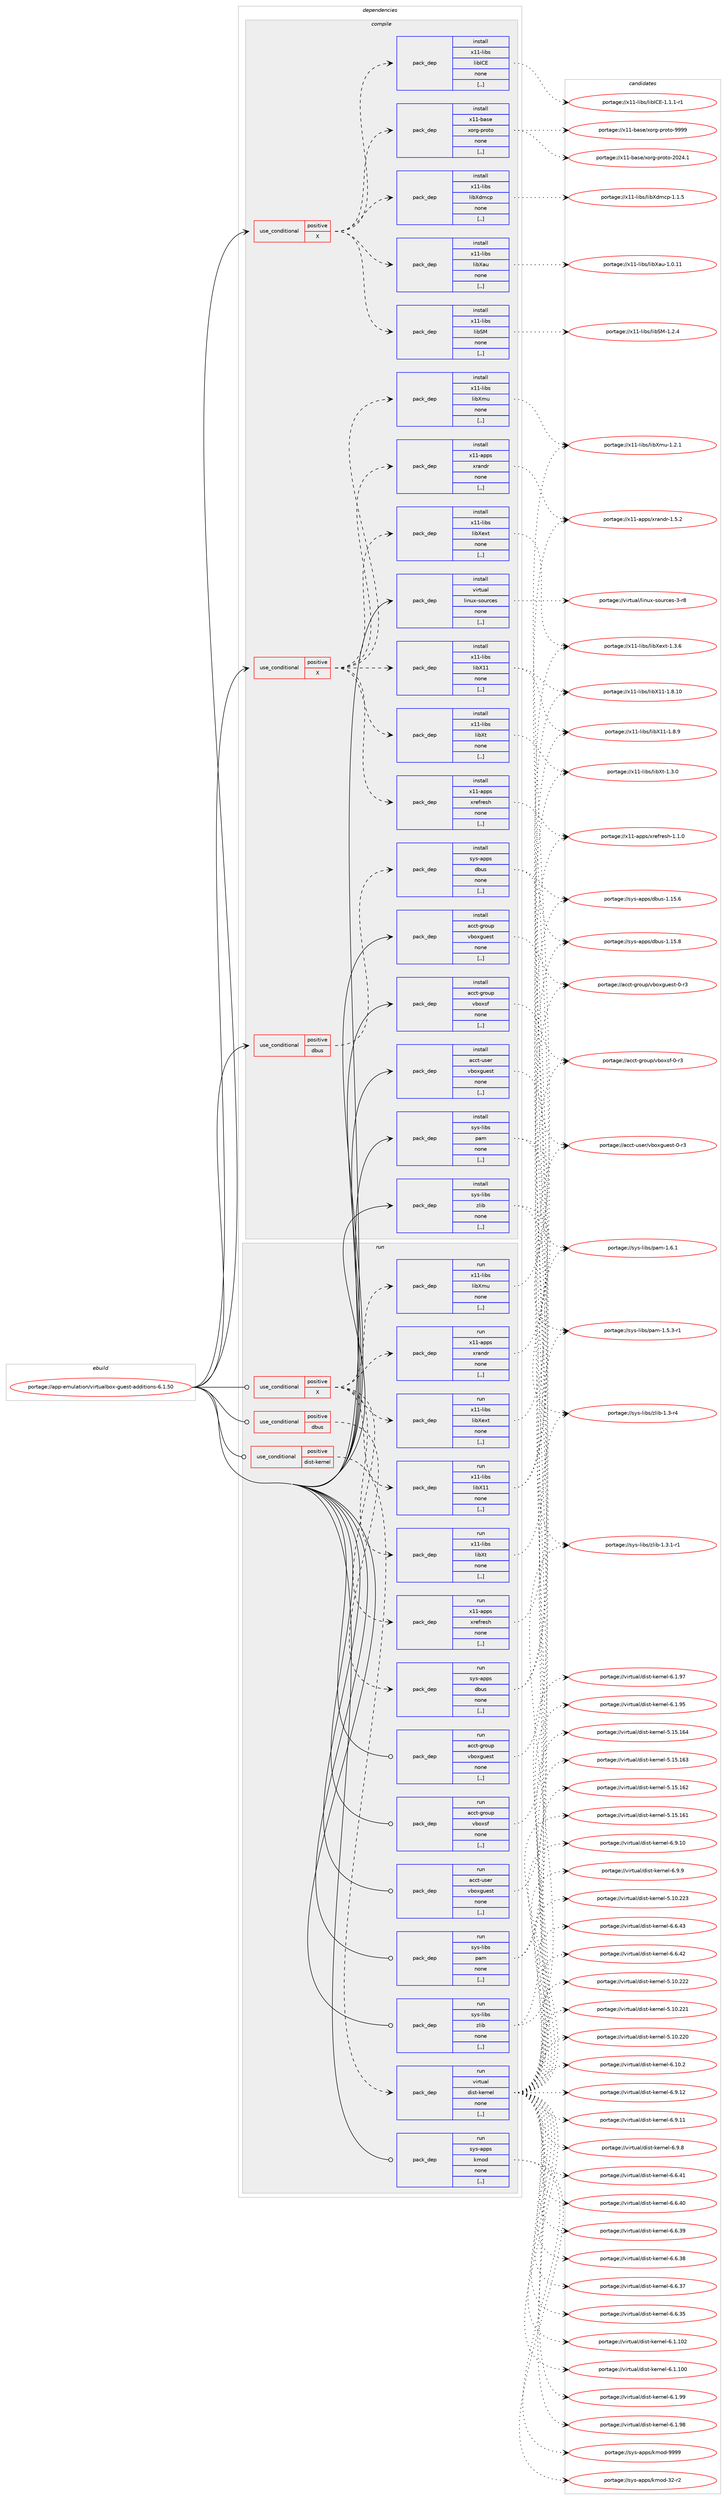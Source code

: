 digraph prolog {

# *************
# Graph options
# *************

newrank=true;
concentrate=true;
compound=true;
graph [rankdir=LR,fontname=Helvetica,fontsize=10,ranksep=1.5];#, ranksep=2.5, nodesep=0.2];
edge  [arrowhead=vee];
node  [fontname=Helvetica,fontsize=10];

# **********
# The ebuild
# **********

subgraph cluster_leftcol {
color=gray;
label=<<i>ebuild</i>>;
id [label="portage://app-emulation/virtualbox-guest-additions-6.1.50", color=red, width=4, href="../app-emulation/virtualbox-guest-additions-6.1.50.svg"];
}

# ****************
# The dependencies
# ****************

subgraph cluster_midcol {
color=gray;
label=<<i>dependencies</i>>;
subgraph cluster_compile {
fillcolor="#eeeeee";
style=filled;
label=<<i>compile</i>>;
subgraph cond9255 {
dependency32594 [label=<<TABLE BORDER="0" CELLBORDER="1" CELLSPACING="0" CELLPADDING="4"><TR><TD ROWSPAN="3" CELLPADDING="10">use_conditional</TD></TR><TR><TD>positive</TD></TR><TR><TD>X</TD></TR></TABLE>>, shape=none, color=red];
subgraph pack22994 {
dependency32595 [label=<<TABLE BORDER="0" CELLBORDER="1" CELLSPACING="0" CELLPADDING="4" WIDTH="220"><TR><TD ROWSPAN="6" CELLPADDING="30">pack_dep</TD></TR><TR><TD WIDTH="110">install</TD></TR><TR><TD>x11-apps</TD></TR><TR><TD>xrandr</TD></TR><TR><TD>none</TD></TR><TR><TD>[,,]</TD></TR></TABLE>>, shape=none, color=blue];
}
dependency32594:e -> dependency32595:w [weight=20,style="dashed",arrowhead="vee"];
subgraph pack22995 {
dependency32596 [label=<<TABLE BORDER="0" CELLBORDER="1" CELLSPACING="0" CELLPADDING="4" WIDTH="220"><TR><TD ROWSPAN="6" CELLPADDING="30">pack_dep</TD></TR><TR><TD WIDTH="110">install</TD></TR><TR><TD>x11-apps</TD></TR><TR><TD>xrefresh</TD></TR><TR><TD>none</TD></TR><TR><TD>[,,]</TD></TR></TABLE>>, shape=none, color=blue];
}
dependency32594:e -> dependency32596:w [weight=20,style="dashed",arrowhead="vee"];
subgraph pack22996 {
dependency32597 [label=<<TABLE BORDER="0" CELLBORDER="1" CELLSPACING="0" CELLPADDING="4" WIDTH="220"><TR><TD ROWSPAN="6" CELLPADDING="30">pack_dep</TD></TR><TR><TD WIDTH="110">install</TD></TR><TR><TD>x11-libs</TD></TR><TR><TD>libX11</TD></TR><TR><TD>none</TD></TR><TR><TD>[,,]</TD></TR></TABLE>>, shape=none, color=blue];
}
dependency32594:e -> dependency32597:w [weight=20,style="dashed",arrowhead="vee"];
subgraph pack22997 {
dependency32598 [label=<<TABLE BORDER="0" CELLBORDER="1" CELLSPACING="0" CELLPADDING="4" WIDTH="220"><TR><TD ROWSPAN="6" CELLPADDING="30">pack_dep</TD></TR><TR><TD WIDTH="110">install</TD></TR><TR><TD>x11-libs</TD></TR><TR><TD>libXext</TD></TR><TR><TD>none</TD></TR><TR><TD>[,,]</TD></TR></TABLE>>, shape=none, color=blue];
}
dependency32594:e -> dependency32598:w [weight=20,style="dashed",arrowhead="vee"];
subgraph pack22998 {
dependency32599 [label=<<TABLE BORDER="0" CELLBORDER="1" CELLSPACING="0" CELLPADDING="4" WIDTH="220"><TR><TD ROWSPAN="6" CELLPADDING="30">pack_dep</TD></TR><TR><TD WIDTH="110">install</TD></TR><TR><TD>x11-libs</TD></TR><TR><TD>libXmu</TD></TR><TR><TD>none</TD></TR><TR><TD>[,,]</TD></TR></TABLE>>, shape=none, color=blue];
}
dependency32594:e -> dependency32599:w [weight=20,style="dashed",arrowhead="vee"];
subgraph pack22999 {
dependency32600 [label=<<TABLE BORDER="0" CELLBORDER="1" CELLSPACING="0" CELLPADDING="4" WIDTH="220"><TR><TD ROWSPAN="6" CELLPADDING="30">pack_dep</TD></TR><TR><TD WIDTH="110">install</TD></TR><TR><TD>x11-libs</TD></TR><TR><TD>libXt</TD></TR><TR><TD>none</TD></TR><TR><TD>[,,]</TD></TR></TABLE>>, shape=none, color=blue];
}
dependency32594:e -> dependency32600:w [weight=20,style="dashed",arrowhead="vee"];
}
id:e -> dependency32594:w [weight=20,style="solid",arrowhead="vee"];
subgraph cond9256 {
dependency32601 [label=<<TABLE BORDER="0" CELLBORDER="1" CELLSPACING="0" CELLPADDING="4"><TR><TD ROWSPAN="3" CELLPADDING="10">use_conditional</TD></TR><TR><TD>positive</TD></TR><TR><TD>X</TD></TR></TABLE>>, shape=none, color=red];
subgraph pack23000 {
dependency32602 [label=<<TABLE BORDER="0" CELLBORDER="1" CELLSPACING="0" CELLPADDING="4" WIDTH="220"><TR><TD ROWSPAN="6" CELLPADDING="30">pack_dep</TD></TR><TR><TD WIDTH="110">install</TD></TR><TR><TD>x11-base</TD></TR><TR><TD>xorg-proto</TD></TR><TR><TD>none</TD></TR><TR><TD>[,,]</TD></TR></TABLE>>, shape=none, color=blue];
}
dependency32601:e -> dependency32602:w [weight=20,style="dashed",arrowhead="vee"];
subgraph pack23001 {
dependency32603 [label=<<TABLE BORDER="0" CELLBORDER="1" CELLSPACING="0" CELLPADDING="4" WIDTH="220"><TR><TD ROWSPAN="6" CELLPADDING="30">pack_dep</TD></TR><TR><TD WIDTH="110">install</TD></TR><TR><TD>x11-libs</TD></TR><TR><TD>libICE</TD></TR><TR><TD>none</TD></TR><TR><TD>[,,]</TD></TR></TABLE>>, shape=none, color=blue];
}
dependency32601:e -> dependency32603:w [weight=20,style="dashed",arrowhead="vee"];
subgraph pack23002 {
dependency32604 [label=<<TABLE BORDER="0" CELLBORDER="1" CELLSPACING="0" CELLPADDING="4" WIDTH="220"><TR><TD ROWSPAN="6" CELLPADDING="30">pack_dep</TD></TR><TR><TD WIDTH="110">install</TD></TR><TR><TD>x11-libs</TD></TR><TR><TD>libSM</TD></TR><TR><TD>none</TD></TR><TR><TD>[,,]</TD></TR></TABLE>>, shape=none, color=blue];
}
dependency32601:e -> dependency32604:w [weight=20,style="dashed",arrowhead="vee"];
subgraph pack23003 {
dependency32605 [label=<<TABLE BORDER="0" CELLBORDER="1" CELLSPACING="0" CELLPADDING="4" WIDTH="220"><TR><TD ROWSPAN="6" CELLPADDING="30">pack_dep</TD></TR><TR><TD WIDTH="110">install</TD></TR><TR><TD>x11-libs</TD></TR><TR><TD>libXau</TD></TR><TR><TD>none</TD></TR><TR><TD>[,,]</TD></TR></TABLE>>, shape=none, color=blue];
}
dependency32601:e -> dependency32605:w [weight=20,style="dashed",arrowhead="vee"];
subgraph pack23004 {
dependency32606 [label=<<TABLE BORDER="0" CELLBORDER="1" CELLSPACING="0" CELLPADDING="4" WIDTH="220"><TR><TD ROWSPAN="6" CELLPADDING="30">pack_dep</TD></TR><TR><TD WIDTH="110">install</TD></TR><TR><TD>x11-libs</TD></TR><TR><TD>libXdmcp</TD></TR><TR><TD>none</TD></TR><TR><TD>[,,]</TD></TR></TABLE>>, shape=none, color=blue];
}
dependency32601:e -> dependency32606:w [weight=20,style="dashed",arrowhead="vee"];
}
id:e -> dependency32601:w [weight=20,style="solid",arrowhead="vee"];
subgraph cond9257 {
dependency32607 [label=<<TABLE BORDER="0" CELLBORDER="1" CELLSPACING="0" CELLPADDING="4"><TR><TD ROWSPAN="3" CELLPADDING="10">use_conditional</TD></TR><TR><TD>positive</TD></TR><TR><TD>dbus</TD></TR></TABLE>>, shape=none, color=red];
subgraph pack23005 {
dependency32608 [label=<<TABLE BORDER="0" CELLBORDER="1" CELLSPACING="0" CELLPADDING="4" WIDTH="220"><TR><TD ROWSPAN="6" CELLPADDING="30">pack_dep</TD></TR><TR><TD WIDTH="110">install</TD></TR><TR><TD>sys-apps</TD></TR><TR><TD>dbus</TD></TR><TR><TD>none</TD></TR><TR><TD>[,,]</TD></TR></TABLE>>, shape=none, color=blue];
}
dependency32607:e -> dependency32608:w [weight=20,style="dashed",arrowhead="vee"];
}
id:e -> dependency32607:w [weight=20,style="solid",arrowhead="vee"];
subgraph pack23006 {
dependency32609 [label=<<TABLE BORDER="0" CELLBORDER="1" CELLSPACING="0" CELLPADDING="4" WIDTH="220"><TR><TD ROWSPAN="6" CELLPADDING="30">pack_dep</TD></TR><TR><TD WIDTH="110">install</TD></TR><TR><TD>acct-group</TD></TR><TR><TD>vboxguest</TD></TR><TR><TD>none</TD></TR><TR><TD>[,,]</TD></TR></TABLE>>, shape=none, color=blue];
}
id:e -> dependency32609:w [weight=20,style="solid",arrowhead="vee"];
subgraph pack23007 {
dependency32610 [label=<<TABLE BORDER="0" CELLBORDER="1" CELLSPACING="0" CELLPADDING="4" WIDTH="220"><TR><TD ROWSPAN="6" CELLPADDING="30">pack_dep</TD></TR><TR><TD WIDTH="110">install</TD></TR><TR><TD>acct-group</TD></TR><TR><TD>vboxsf</TD></TR><TR><TD>none</TD></TR><TR><TD>[,,]</TD></TR></TABLE>>, shape=none, color=blue];
}
id:e -> dependency32610:w [weight=20,style="solid",arrowhead="vee"];
subgraph pack23008 {
dependency32611 [label=<<TABLE BORDER="0" CELLBORDER="1" CELLSPACING="0" CELLPADDING="4" WIDTH="220"><TR><TD ROWSPAN="6" CELLPADDING="30">pack_dep</TD></TR><TR><TD WIDTH="110">install</TD></TR><TR><TD>acct-user</TD></TR><TR><TD>vboxguest</TD></TR><TR><TD>none</TD></TR><TR><TD>[,,]</TD></TR></TABLE>>, shape=none, color=blue];
}
id:e -> dependency32611:w [weight=20,style="solid",arrowhead="vee"];
subgraph pack23009 {
dependency32612 [label=<<TABLE BORDER="0" CELLBORDER="1" CELLSPACING="0" CELLPADDING="4" WIDTH="220"><TR><TD ROWSPAN="6" CELLPADDING="30">pack_dep</TD></TR><TR><TD WIDTH="110">install</TD></TR><TR><TD>sys-libs</TD></TR><TR><TD>pam</TD></TR><TR><TD>none</TD></TR><TR><TD>[,,]</TD></TR></TABLE>>, shape=none, color=blue];
}
id:e -> dependency32612:w [weight=20,style="solid",arrowhead="vee"];
subgraph pack23010 {
dependency32613 [label=<<TABLE BORDER="0" CELLBORDER="1" CELLSPACING="0" CELLPADDING="4" WIDTH="220"><TR><TD ROWSPAN="6" CELLPADDING="30">pack_dep</TD></TR><TR><TD WIDTH="110">install</TD></TR><TR><TD>sys-libs</TD></TR><TR><TD>zlib</TD></TR><TR><TD>none</TD></TR><TR><TD>[,,]</TD></TR></TABLE>>, shape=none, color=blue];
}
id:e -> dependency32613:w [weight=20,style="solid",arrowhead="vee"];
subgraph pack23011 {
dependency32614 [label=<<TABLE BORDER="0" CELLBORDER="1" CELLSPACING="0" CELLPADDING="4" WIDTH="220"><TR><TD ROWSPAN="6" CELLPADDING="30">pack_dep</TD></TR><TR><TD WIDTH="110">install</TD></TR><TR><TD>virtual</TD></TR><TR><TD>linux-sources</TD></TR><TR><TD>none</TD></TR><TR><TD>[,,]</TD></TR></TABLE>>, shape=none, color=blue];
}
id:e -> dependency32614:w [weight=20,style="solid",arrowhead="vee"];
}
subgraph cluster_compileandrun {
fillcolor="#eeeeee";
style=filled;
label=<<i>compile and run</i>>;
}
subgraph cluster_run {
fillcolor="#eeeeee";
style=filled;
label=<<i>run</i>>;
subgraph cond9258 {
dependency32615 [label=<<TABLE BORDER="0" CELLBORDER="1" CELLSPACING="0" CELLPADDING="4"><TR><TD ROWSPAN="3" CELLPADDING="10">use_conditional</TD></TR><TR><TD>positive</TD></TR><TR><TD>X</TD></TR></TABLE>>, shape=none, color=red];
subgraph pack23012 {
dependency32616 [label=<<TABLE BORDER="0" CELLBORDER="1" CELLSPACING="0" CELLPADDING="4" WIDTH="220"><TR><TD ROWSPAN="6" CELLPADDING="30">pack_dep</TD></TR><TR><TD WIDTH="110">run</TD></TR><TR><TD>x11-apps</TD></TR><TR><TD>xrandr</TD></TR><TR><TD>none</TD></TR><TR><TD>[,,]</TD></TR></TABLE>>, shape=none, color=blue];
}
dependency32615:e -> dependency32616:w [weight=20,style="dashed",arrowhead="vee"];
subgraph pack23013 {
dependency32617 [label=<<TABLE BORDER="0" CELLBORDER="1" CELLSPACING="0" CELLPADDING="4" WIDTH="220"><TR><TD ROWSPAN="6" CELLPADDING="30">pack_dep</TD></TR><TR><TD WIDTH="110">run</TD></TR><TR><TD>x11-apps</TD></TR><TR><TD>xrefresh</TD></TR><TR><TD>none</TD></TR><TR><TD>[,,]</TD></TR></TABLE>>, shape=none, color=blue];
}
dependency32615:e -> dependency32617:w [weight=20,style="dashed",arrowhead="vee"];
subgraph pack23014 {
dependency32618 [label=<<TABLE BORDER="0" CELLBORDER="1" CELLSPACING="0" CELLPADDING="4" WIDTH="220"><TR><TD ROWSPAN="6" CELLPADDING="30">pack_dep</TD></TR><TR><TD WIDTH="110">run</TD></TR><TR><TD>x11-libs</TD></TR><TR><TD>libX11</TD></TR><TR><TD>none</TD></TR><TR><TD>[,,]</TD></TR></TABLE>>, shape=none, color=blue];
}
dependency32615:e -> dependency32618:w [weight=20,style="dashed",arrowhead="vee"];
subgraph pack23015 {
dependency32619 [label=<<TABLE BORDER="0" CELLBORDER="1" CELLSPACING="0" CELLPADDING="4" WIDTH="220"><TR><TD ROWSPAN="6" CELLPADDING="30">pack_dep</TD></TR><TR><TD WIDTH="110">run</TD></TR><TR><TD>x11-libs</TD></TR><TR><TD>libXext</TD></TR><TR><TD>none</TD></TR><TR><TD>[,,]</TD></TR></TABLE>>, shape=none, color=blue];
}
dependency32615:e -> dependency32619:w [weight=20,style="dashed",arrowhead="vee"];
subgraph pack23016 {
dependency32620 [label=<<TABLE BORDER="0" CELLBORDER="1" CELLSPACING="0" CELLPADDING="4" WIDTH="220"><TR><TD ROWSPAN="6" CELLPADDING="30">pack_dep</TD></TR><TR><TD WIDTH="110">run</TD></TR><TR><TD>x11-libs</TD></TR><TR><TD>libXmu</TD></TR><TR><TD>none</TD></TR><TR><TD>[,,]</TD></TR></TABLE>>, shape=none, color=blue];
}
dependency32615:e -> dependency32620:w [weight=20,style="dashed",arrowhead="vee"];
subgraph pack23017 {
dependency32621 [label=<<TABLE BORDER="0" CELLBORDER="1" CELLSPACING="0" CELLPADDING="4" WIDTH="220"><TR><TD ROWSPAN="6" CELLPADDING="30">pack_dep</TD></TR><TR><TD WIDTH="110">run</TD></TR><TR><TD>x11-libs</TD></TR><TR><TD>libXt</TD></TR><TR><TD>none</TD></TR><TR><TD>[,,]</TD></TR></TABLE>>, shape=none, color=blue];
}
dependency32615:e -> dependency32621:w [weight=20,style="dashed",arrowhead="vee"];
}
id:e -> dependency32615:w [weight=20,style="solid",arrowhead="odot"];
subgraph cond9259 {
dependency32622 [label=<<TABLE BORDER="0" CELLBORDER="1" CELLSPACING="0" CELLPADDING="4"><TR><TD ROWSPAN="3" CELLPADDING="10">use_conditional</TD></TR><TR><TD>positive</TD></TR><TR><TD>dbus</TD></TR></TABLE>>, shape=none, color=red];
subgraph pack23018 {
dependency32623 [label=<<TABLE BORDER="0" CELLBORDER="1" CELLSPACING="0" CELLPADDING="4" WIDTH="220"><TR><TD ROWSPAN="6" CELLPADDING="30">pack_dep</TD></TR><TR><TD WIDTH="110">run</TD></TR><TR><TD>sys-apps</TD></TR><TR><TD>dbus</TD></TR><TR><TD>none</TD></TR><TR><TD>[,,]</TD></TR></TABLE>>, shape=none, color=blue];
}
dependency32622:e -> dependency32623:w [weight=20,style="dashed",arrowhead="vee"];
}
id:e -> dependency32622:w [weight=20,style="solid",arrowhead="odot"];
subgraph cond9260 {
dependency32624 [label=<<TABLE BORDER="0" CELLBORDER="1" CELLSPACING="0" CELLPADDING="4"><TR><TD ROWSPAN="3" CELLPADDING="10">use_conditional</TD></TR><TR><TD>positive</TD></TR><TR><TD>dist-kernel</TD></TR></TABLE>>, shape=none, color=red];
subgraph pack23019 {
dependency32625 [label=<<TABLE BORDER="0" CELLBORDER="1" CELLSPACING="0" CELLPADDING="4" WIDTH="220"><TR><TD ROWSPAN="6" CELLPADDING="30">pack_dep</TD></TR><TR><TD WIDTH="110">run</TD></TR><TR><TD>virtual</TD></TR><TR><TD>dist-kernel</TD></TR><TR><TD>none</TD></TR><TR><TD>[,,]</TD></TR></TABLE>>, shape=none, color=blue];
}
dependency32624:e -> dependency32625:w [weight=20,style="dashed",arrowhead="vee"];
}
id:e -> dependency32624:w [weight=20,style="solid",arrowhead="odot"];
subgraph pack23020 {
dependency32626 [label=<<TABLE BORDER="0" CELLBORDER="1" CELLSPACING="0" CELLPADDING="4" WIDTH="220"><TR><TD ROWSPAN="6" CELLPADDING="30">pack_dep</TD></TR><TR><TD WIDTH="110">run</TD></TR><TR><TD>acct-group</TD></TR><TR><TD>vboxguest</TD></TR><TR><TD>none</TD></TR><TR><TD>[,,]</TD></TR></TABLE>>, shape=none, color=blue];
}
id:e -> dependency32626:w [weight=20,style="solid",arrowhead="odot"];
subgraph pack23021 {
dependency32627 [label=<<TABLE BORDER="0" CELLBORDER="1" CELLSPACING="0" CELLPADDING="4" WIDTH="220"><TR><TD ROWSPAN="6" CELLPADDING="30">pack_dep</TD></TR><TR><TD WIDTH="110">run</TD></TR><TR><TD>acct-group</TD></TR><TR><TD>vboxsf</TD></TR><TR><TD>none</TD></TR><TR><TD>[,,]</TD></TR></TABLE>>, shape=none, color=blue];
}
id:e -> dependency32627:w [weight=20,style="solid",arrowhead="odot"];
subgraph pack23022 {
dependency32628 [label=<<TABLE BORDER="0" CELLBORDER="1" CELLSPACING="0" CELLPADDING="4" WIDTH="220"><TR><TD ROWSPAN="6" CELLPADDING="30">pack_dep</TD></TR><TR><TD WIDTH="110">run</TD></TR><TR><TD>acct-user</TD></TR><TR><TD>vboxguest</TD></TR><TR><TD>none</TD></TR><TR><TD>[,,]</TD></TR></TABLE>>, shape=none, color=blue];
}
id:e -> dependency32628:w [weight=20,style="solid",arrowhead="odot"];
subgraph pack23023 {
dependency32629 [label=<<TABLE BORDER="0" CELLBORDER="1" CELLSPACING="0" CELLPADDING="4" WIDTH="220"><TR><TD ROWSPAN="6" CELLPADDING="30">pack_dep</TD></TR><TR><TD WIDTH="110">run</TD></TR><TR><TD>sys-apps</TD></TR><TR><TD>kmod</TD></TR><TR><TD>none</TD></TR><TR><TD>[,,]</TD></TR></TABLE>>, shape=none, color=blue];
}
id:e -> dependency32629:w [weight=20,style="solid",arrowhead="odot"];
subgraph pack23024 {
dependency32630 [label=<<TABLE BORDER="0" CELLBORDER="1" CELLSPACING="0" CELLPADDING="4" WIDTH="220"><TR><TD ROWSPAN="6" CELLPADDING="30">pack_dep</TD></TR><TR><TD WIDTH="110">run</TD></TR><TR><TD>sys-libs</TD></TR><TR><TD>pam</TD></TR><TR><TD>none</TD></TR><TR><TD>[,,]</TD></TR></TABLE>>, shape=none, color=blue];
}
id:e -> dependency32630:w [weight=20,style="solid",arrowhead="odot"];
subgraph pack23025 {
dependency32631 [label=<<TABLE BORDER="0" CELLBORDER="1" CELLSPACING="0" CELLPADDING="4" WIDTH="220"><TR><TD ROWSPAN="6" CELLPADDING="30">pack_dep</TD></TR><TR><TD WIDTH="110">run</TD></TR><TR><TD>sys-libs</TD></TR><TR><TD>zlib</TD></TR><TR><TD>none</TD></TR><TR><TD>[,,]</TD></TR></TABLE>>, shape=none, color=blue];
}
id:e -> dependency32631:w [weight=20,style="solid",arrowhead="odot"];
}
}

# **************
# The candidates
# **************

subgraph cluster_choices {
rank=same;
color=gray;
label=<<i>candidates</i>>;

subgraph choice22994 {
color=black;
nodesep=1;
choice120494945971121121154712011497110100114454946534650 [label="portage://x11-apps/xrandr-1.5.2", color=red, width=4,href="../x11-apps/xrandr-1.5.2.svg"];
dependency32595:e -> choice120494945971121121154712011497110100114454946534650:w [style=dotted,weight="100"];
}
subgraph choice22995 {
color=black;
nodesep=1;
choice1204949459711211211547120114101102114101115104454946494648 [label="portage://x11-apps/xrefresh-1.1.0", color=red, width=4,href="../x11-apps/xrefresh-1.1.0.svg"];
dependency32596:e -> choice1204949459711211211547120114101102114101115104454946494648:w [style=dotted,weight="100"];
}
subgraph choice22996 {
color=black;
nodesep=1;
choice12049494510810598115471081059888494945494656464948 [label="portage://x11-libs/libX11-1.8.10", color=red, width=4,href="../x11-libs/libX11-1.8.10.svg"];
choice120494945108105981154710810598884949454946564657 [label="portage://x11-libs/libX11-1.8.9", color=red, width=4,href="../x11-libs/libX11-1.8.9.svg"];
dependency32597:e -> choice12049494510810598115471081059888494945494656464948:w [style=dotted,weight="100"];
dependency32597:e -> choice120494945108105981154710810598884949454946564657:w [style=dotted,weight="100"];
}
subgraph choice22997 {
color=black;
nodesep=1;
choice12049494510810598115471081059888101120116454946514654 [label="portage://x11-libs/libXext-1.3.6", color=red, width=4,href="../x11-libs/libXext-1.3.6.svg"];
dependency32598:e -> choice12049494510810598115471081059888101120116454946514654:w [style=dotted,weight="100"];
}
subgraph choice22998 {
color=black;
nodesep=1;
choice12049494510810598115471081059888109117454946504649 [label="portage://x11-libs/libXmu-1.2.1", color=red, width=4,href="../x11-libs/libXmu-1.2.1.svg"];
dependency32599:e -> choice12049494510810598115471081059888109117454946504649:w [style=dotted,weight="100"];
}
subgraph choice22999 {
color=black;
nodesep=1;
choice12049494510810598115471081059888116454946514648 [label="portage://x11-libs/libXt-1.3.0", color=red, width=4,href="../x11-libs/libXt-1.3.0.svg"];
dependency32600:e -> choice12049494510810598115471081059888116454946514648:w [style=dotted,weight="100"];
}
subgraph choice23000 {
color=black;
nodesep=1;
choice120494945989711510147120111114103451121141111161114557575757 [label="portage://x11-base/xorg-proto-9999", color=red, width=4,href="../x11-base/xorg-proto-9999.svg"];
choice1204949459897115101471201111141034511211411111611145504850524649 [label="portage://x11-base/xorg-proto-2024.1", color=red, width=4,href="../x11-base/xorg-proto-2024.1.svg"];
dependency32602:e -> choice120494945989711510147120111114103451121141111161114557575757:w [style=dotted,weight="100"];
dependency32602:e -> choice1204949459897115101471201111141034511211411111611145504850524649:w [style=dotted,weight="100"];
}
subgraph choice23001 {
color=black;
nodesep=1;
choice1204949451081059811547108105987367694549464946494511449 [label="portage://x11-libs/libICE-1.1.1-r1", color=red, width=4,href="../x11-libs/libICE-1.1.1-r1.svg"];
dependency32603:e -> choice1204949451081059811547108105987367694549464946494511449:w [style=dotted,weight="100"];
}
subgraph choice23002 {
color=black;
nodesep=1;
choice1204949451081059811547108105988377454946504652 [label="portage://x11-libs/libSM-1.2.4", color=red, width=4,href="../x11-libs/libSM-1.2.4.svg"];
dependency32604:e -> choice1204949451081059811547108105988377454946504652:w [style=dotted,weight="100"];
}
subgraph choice23003 {
color=black;
nodesep=1;
choice120494945108105981154710810598889711745494648464949 [label="portage://x11-libs/libXau-1.0.11", color=red, width=4,href="../x11-libs/libXau-1.0.11.svg"];
dependency32605:e -> choice120494945108105981154710810598889711745494648464949:w [style=dotted,weight="100"];
}
subgraph choice23004 {
color=black;
nodesep=1;
choice1204949451081059811547108105988810010999112454946494653 [label="portage://x11-libs/libXdmcp-1.1.5", color=red, width=4,href="../x11-libs/libXdmcp-1.1.5.svg"];
dependency32606:e -> choice1204949451081059811547108105988810010999112454946494653:w [style=dotted,weight="100"];
}
subgraph choice23005 {
color=black;
nodesep=1;
choice1151211154597112112115471009811711545494649534656 [label="portage://sys-apps/dbus-1.15.8", color=red, width=4,href="../sys-apps/dbus-1.15.8.svg"];
choice1151211154597112112115471009811711545494649534654 [label="portage://sys-apps/dbus-1.15.6", color=red, width=4,href="../sys-apps/dbus-1.15.6.svg"];
dependency32608:e -> choice1151211154597112112115471009811711545494649534656:w [style=dotted,weight="100"];
dependency32608:e -> choice1151211154597112112115471009811711545494649534654:w [style=dotted,weight="100"];
}
subgraph choice23006 {
color=black;
nodesep=1;
choice97999911645103114111117112471189811112010311710111511645484511451 [label="portage://acct-group/vboxguest-0-r3", color=red, width=4,href="../acct-group/vboxguest-0-r3.svg"];
dependency32609:e -> choice97999911645103114111117112471189811112010311710111511645484511451:w [style=dotted,weight="100"];
}
subgraph choice23007 {
color=black;
nodesep=1;
choice97999911645103114111117112471189811112011510245484511451 [label="portage://acct-group/vboxsf-0-r3", color=red, width=4,href="../acct-group/vboxsf-0-r3.svg"];
dependency32610:e -> choice97999911645103114111117112471189811112011510245484511451:w [style=dotted,weight="100"];
}
subgraph choice23008 {
color=black;
nodesep=1;
choice97999911645117115101114471189811112010311710111511645484511451 [label="portage://acct-user/vboxguest-0-r3", color=red, width=4,href="../acct-user/vboxguest-0-r3.svg"];
dependency32611:e -> choice97999911645117115101114471189811112010311710111511645484511451:w [style=dotted,weight="100"];
}
subgraph choice23009 {
color=black;
nodesep=1;
choice11512111545108105981154711297109454946544649 [label="portage://sys-libs/pam-1.6.1", color=red, width=4,href="../sys-libs/pam-1.6.1.svg"];
choice115121115451081059811547112971094549465346514511449 [label="portage://sys-libs/pam-1.5.3-r1", color=red, width=4,href="../sys-libs/pam-1.5.3-r1.svg"];
dependency32612:e -> choice11512111545108105981154711297109454946544649:w [style=dotted,weight="100"];
dependency32612:e -> choice115121115451081059811547112971094549465346514511449:w [style=dotted,weight="100"];
}
subgraph choice23010 {
color=black;
nodesep=1;
choice115121115451081059811547122108105984549465146494511449 [label="portage://sys-libs/zlib-1.3.1-r1", color=red, width=4,href="../sys-libs/zlib-1.3.1-r1.svg"];
choice11512111545108105981154712210810598454946514511452 [label="portage://sys-libs/zlib-1.3-r4", color=red, width=4,href="../sys-libs/zlib-1.3-r4.svg"];
dependency32613:e -> choice115121115451081059811547122108105984549465146494511449:w [style=dotted,weight="100"];
dependency32613:e -> choice11512111545108105981154712210810598454946514511452:w [style=dotted,weight="100"];
}
subgraph choice23011 {
color=black;
nodesep=1;
choice1181051141161179710847108105110117120451151111171149910111545514511456 [label="portage://virtual/linux-sources-3-r8", color=red, width=4,href="../virtual/linux-sources-3-r8.svg"];
dependency32614:e -> choice1181051141161179710847108105110117120451151111171149910111545514511456:w [style=dotted,weight="100"];
}
subgraph choice23012 {
color=black;
nodesep=1;
choice120494945971121121154712011497110100114454946534650 [label="portage://x11-apps/xrandr-1.5.2", color=red, width=4,href="../x11-apps/xrandr-1.5.2.svg"];
dependency32616:e -> choice120494945971121121154712011497110100114454946534650:w [style=dotted,weight="100"];
}
subgraph choice23013 {
color=black;
nodesep=1;
choice1204949459711211211547120114101102114101115104454946494648 [label="portage://x11-apps/xrefresh-1.1.0", color=red, width=4,href="../x11-apps/xrefresh-1.1.0.svg"];
dependency32617:e -> choice1204949459711211211547120114101102114101115104454946494648:w [style=dotted,weight="100"];
}
subgraph choice23014 {
color=black;
nodesep=1;
choice12049494510810598115471081059888494945494656464948 [label="portage://x11-libs/libX11-1.8.10", color=red, width=4,href="../x11-libs/libX11-1.8.10.svg"];
choice120494945108105981154710810598884949454946564657 [label="portage://x11-libs/libX11-1.8.9", color=red, width=4,href="../x11-libs/libX11-1.8.9.svg"];
dependency32618:e -> choice12049494510810598115471081059888494945494656464948:w [style=dotted,weight="100"];
dependency32618:e -> choice120494945108105981154710810598884949454946564657:w [style=dotted,weight="100"];
}
subgraph choice23015 {
color=black;
nodesep=1;
choice12049494510810598115471081059888101120116454946514654 [label="portage://x11-libs/libXext-1.3.6", color=red, width=4,href="../x11-libs/libXext-1.3.6.svg"];
dependency32619:e -> choice12049494510810598115471081059888101120116454946514654:w [style=dotted,weight="100"];
}
subgraph choice23016 {
color=black;
nodesep=1;
choice12049494510810598115471081059888109117454946504649 [label="portage://x11-libs/libXmu-1.2.1", color=red, width=4,href="../x11-libs/libXmu-1.2.1.svg"];
dependency32620:e -> choice12049494510810598115471081059888109117454946504649:w [style=dotted,weight="100"];
}
subgraph choice23017 {
color=black;
nodesep=1;
choice12049494510810598115471081059888116454946514648 [label="portage://x11-libs/libXt-1.3.0", color=red, width=4,href="../x11-libs/libXt-1.3.0.svg"];
dependency32621:e -> choice12049494510810598115471081059888116454946514648:w [style=dotted,weight="100"];
}
subgraph choice23018 {
color=black;
nodesep=1;
choice1151211154597112112115471009811711545494649534656 [label="portage://sys-apps/dbus-1.15.8", color=red, width=4,href="../sys-apps/dbus-1.15.8.svg"];
choice1151211154597112112115471009811711545494649534654 [label="portage://sys-apps/dbus-1.15.6", color=red, width=4,href="../sys-apps/dbus-1.15.6.svg"];
dependency32623:e -> choice1151211154597112112115471009811711545494649534656:w [style=dotted,weight="100"];
dependency32623:e -> choice1151211154597112112115471009811711545494649534654:w [style=dotted,weight="100"];
}
subgraph choice23019 {
color=black;
nodesep=1;
choice11810511411611797108471001051151164510710111411010110845544649484650 [label="portage://virtual/dist-kernel-6.10.2", color=red, width=4,href="../virtual/dist-kernel-6.10.2.svg"];
choice11810511411611797108471001051151164510710111411010110845544657464950 [label="portage://virtual/dist-kernel-6.9.12", color=red, width=4,href="../virtual/dist-kernel-6.9.12.svg"];
choice11810511411611797108471001051151164510710111411010110845544657464949 [label="portage://virtual/dist-kernel-6.9.11", color=red, width=4,href="../virtual/dist-kernel-6.9.11.svg"];
choice11810511411611797108471001051151164510710111411010110845544657464948 [label="portage://virtual/dist-kernel-6.9.10", color=red, width=4,href="../virtual/dist-kernel-6.9.10.svg"];
choice118105114116117971084710010511511645107101114110101108455446574657 [label="portage://virtual/dist-kernel-6.9.9", color=red, width=4,href="../virtual/dist-kernel-6.9.9.svg"];
choice118105114116117971084710010511511645107101114110101108455446574656 [label="portage://virtual/dist-kernel-6.9.8", color=red, width=4,href="../virtual/dist-kernel-6.9.8.svg"];
choice11810511411611797108471001051151164510710111411010110845544654465251 [label="portage://virtual/dist-kernel-6.6.43", color=red, width=4,href="../virtual/dist-kernel-6.6.43.svg"];
choice11810511411611797108471001051151164510710111411010110845544654465250 [label="portage://virtual/dist-kernel-6.6.42", color=red, width=4,href="../virtual/dist-kernel-6.6.42.svg"];
choice11810511411611797108471001051151164510710111411010110845544654465249 [label="portage://virtual/dist-kernel-6.6.41", color=red, width=4,href="../virtual/dist-kernel-6.6.41.svg"];
choice11810511411611797108471001051151164510710111411010110845544654465248 [label="portage://virtual/dist-kernel-6.6.40", color=red, width=4,href="../virtual/dist-kernel-6.6.40.svg"];
choice11810511411611797108471001051151164510710111411010110845544654465157 [label="portage://virtual/dist-kernel-6.6.39", color=red, width=4,href="../virtual/dist-kernel-6.6.39.svg"];
choice11810511411611797108471001051151164510710111411010110845544654465156 [label="portage://virtual/dist-kernel-6.6.38", color=red, width=4,href="../virtual/dist-kernel-6.6.38.svg"];
choice11810511411611797108471001051151164510710111411010110845544654465155 [label="portage://virtual/dist-kernel-6.6.37", color=red, width=4,href="../virtual/dist-kernel-6.6.37.svg"];
choice11810511411611797108471001051151164510710111411010110845544654465153 [label="portage://virtual/dist-kernel-6.6.35", color=red, width=4,href="../virtual/dist-kernel-6.6.35.svg"];
choice1181051141161179710847100105115116451071011141101011084554464946494850 [label="portage://virtual/dist-kernel-6.1.102", color=red, width=4,href="../virtual/dist-kernel-6.1.102.svg"];
choice1181051141161179710847100105115116451071011141101011084554464946494848 [label="portage://virtual/dist-kernel-6.1.100", color=red, width=4,href="../virtual/dist-kernel-6.1.100.svg"];
choice11810511411611797108471001051151164510710111411010110845544649465757 [label="portage://virtual/dist-kernel-6.1.99", color=red, width=4,href="../virtual/dist-kernel-6.1.99.svg"];
choice11810511411611797108471001051151164510710111411010110845544649465756 [label="portage://virtual/dist-kernel-6.1.98", color=red, width=4,href="../virtual/dist-kernel-6.1.98.svg"];
choice11810511411611797108471001051151164510710111411010110845544649465755 [label="portage://virtual/dist-kernel-6.1.97", color=red, width=4,href="../virtual/dist-kernel-6.1.97.svg"];
choice11810511411611797108471001051151164510710111411010110845544649465753 [label="portage://virtual/dist-kernel-6.1.95", color=red, width=4,href="../virtual/dist-kernel-6.1.95.svg"];
choice118105114116117971084710010511511645107101114110101108455346495346495452 [label="portage://virtual/dist-kernel-5.15.164", color=red, width=4,href="../virtual/dist-kernel-5.15.164.svg"];
choice118105114116117971084710010511511645107101114110101108455346495346495451 [label="portage://virtual/dist-kernel-5.15.163", color=red, width=4,href="../virtual/dist-kernel-5.15.163.svg"];
choice118105114116117971084710010511511645107101114110101108455346495346495450 [label="portage://virtual/dist-kernel-5.15.162", color=red, width=4,href="../virtual/dist-kernel-5.15.162.svg"];
choice118105114116117971084710010511511645107101114110101108455346495346495449 [label="portage://virtual/dist-kernel-5.15.161", color=red, width=4,href="../virtual/dist-kernel-5.15.161.svg"];
choice118105114116117971084710010511511645107101114110101108455346494846505051 [label="portage://virtual/dist-kernel-5.10.223", color=red, width=4,href="../virtual/dist-kernel-5.10.223.svg"];
choice118105114116117971084710010511511645107101114110101108455346494846505050 [label="portage://virtual/dist-kernel-5.10.222", color=red, width=4,href="../virtual/dist-kernel-5.10.222.svg"];
choice118105114116117971084710010511511645107101114110101108455346494846505049 [label="portage://virtual/dist-kernel-5.10.221", color=red, width=4,href="../virtual/dist-kernel-5.10.221.svg"];
choice118105114116117971084710010511511645107101114110101108455346494846505048 [label="portage://virtual/dist-kernel-5.10.220", color=red, width=4,href="../virtual/dist-kernel-5.10.220.svg"];
dependency32625:e -> choice11810511411611797108471001051151164510710111411010110845544649484650:w [style=dotted,weight="100"];
dependency32625:e -> choice11810511411611797108471001051151164510710111411010110845544657464950:w [style=dotted,weight="100"];
dependency32625:e -> choice11810511411611797108471001051151164510710111411010110845544657464949:w [style=dotted,weight="100"];
dependency32625:e -> choice11810511411611797108471001051151164510710111411010110845544657464948:w [style=dotted,weight="100"];
dependency32625:e -> choice118105114116117971084710010511511645107101114110101108455446574657:w [style=dotted,weight="100"];
dependency32625:e -> choice118105114116117971084710010511511645107101114110101108455446574656:w [style=dotted,weight="100"];
dependency32625:e -> choice11810511411611797108471001051151164510710111411010110845544654465251:w [style=dotted,weight="100"];
dependency32625:e -> choice11810511411611797108471001051151164510710111411010110845544654465250:w [style=dotted,weight="100"];
dependency32625:e -> choice11810511411611797108471001051151164510710111411010110845544654465249:w [style=dotted,weight="100"];
dependency32625:e -> choice11810511411611797108471001051151164510710111411010110845544654465248:w [style=dotted,weight="100"];
dependency32625:e -> choice11810511411611797108471001051151164510710111411010110845544654465157:w [style=dotted,weight="100"];
dependency32625:e -> choice11810511411611797108471001051151164510710111411010110845544654465156:w [style=dotted,weight="100"];
dependency32625:e -> choice11810511411611797108471001051151164510710111411010110845544654465155:w [style=dotted,weight="100"];
dependency32625:e -> choice11810511411611797108471001051151164510710111411010110845544654465153:w [style=dotted,weight="100"];
dependency32625:e -> choice1181051141161179710847100105115116451071011141101011084554464946494850:w [style=dotted,weight="100"];
dependency32625:e -> choice1181051141161179710847100105115116451071011141101011084554464946494848:w [style=dotted,weight="100"];
dependency32625:e -> choice11810511411611797108471001051151164510710111411010110845544649465757:w [style=dotted,weight="100"];
dependency32625:e -> choice11810511411611797108471001051151164510710111411010110845544649465756:w [style=dotted,weight="100"];
dependency32625:e -> choice11810511411611797108471001051151164510710111411010110845544649465755:w [style=dotted,weight="100"];
dependency32625:e -> choice11810511411611797108471001051151164510710111411010110845544649465753:w [style=dotted,weight="100"];
dependency32625:e -> choice118105114116117971084710010511511645107101114110101108455346495346495452:w [style=dotted,weight="100"];
dependency32625:e -> choice118105114116117971084710010511511645107101114110101108455346495346495451:w [style=dotted,weight="100"];
dependency32625:e -> choice118105114116117971084710010511511645107101114110101108455346495346495450:w [style=dotted,weight="100"];
dependency32625:e -> choice118105114116117971084710010511511645107101114110101108455346495346495449:w [style=dotted,weight="100"];
dependency32625:e -> choice118105114116117971084710010511511645107101114110101108455346494846505051:w [style=dotted,weight="100"];
dependency32625:e -> choice118105114116117971084710010511511645107101114110101108455346494846505050:w [style=dotted,weight="100"];
dependency32625:e -> choice118105114116117971084710010511511645107101114110101108455346494846505049:w [style=dotted,weight="100"];
dependency32625:e -> choice118105114116117971084710010511511645107101114110101108455346494846505048:w [style=dotted,weight="100"];
}
subgraph choice23020 {
color=black;
nodesep=1;
choice97999911645103114111117112471189811112010311710111511645484511451 [label="portage://acct-group/vboxguest-0-r3", color=red, width=4,href="../acct-group/vboxguest-0-r3.svg"];
dependency32626:e -> choice97999911645103114111117112471189811112010311710111511645484511451:w [style=dotted,weight="100"];
}
subgraph choice23021 {
color=black;
nodesep=1;
choice97999911645103114111117112471189811112011510245484511451 [label="portage://acct-group/vboxsf-0-r3", color=red, width=4,href="../acct-group/vboxsf-0-r3.svg"];
dependency32627:e -> choice97999911645103114111117112471189811112011510245484511451:w [style=dotted,weight="100"];
}
subgraph choice23022 {
color=black;
nodesep=1;
choice97999911645117115101114471189811112010311710111511645484511451 [label="portage://acct-user/vboxguest-0-r3", color=red, width=4,href="../acct-user/vboxguest-0-r3.svg"];
dependency32628:e -> choice97999911645117115101114471189811112010311710111511645484511451:w [style=dotted,weight="100"];
}
subgraph choice23023 {
color=black;
nodesep=1;
choice1151211154597112112115471071091111004557575757 [label="portage://sys-apps/kmod-9999", color=red, width=4,href="../sys-apps/kmod-9999.svg"];
choice1151211154597112112115471071091111004551504511450 [label="portage://sys-apps/kmod-32-r2", color=red, width=4,href="../sys-apps/kmod-32-r2.svg"];
dependency32629:e -> choice1151211154597112112115471071091111004557575757:w [style=dotted,weight="100"];
dependency32629:e -> choice1151211154597112112115471071091111004551504511450:w [style=dotted,weight="100"];
}
subgraph choice23024 {
color=black;
nodesep=1;
choice11512111545108105981154711297109454946544649 [label="portage://sys-libs/pam-1.6.1", color=red, width=4,href="../sys-libs/pam-1.6.1.svg"];
choice115121115451081059811547112971094549465346514511449 [label="portage://sys-libs/pam-1.5.3-r1", color=red, width=4,href="../sys-libs/pam-1.5.3-r1.svg"];
dependency32630:e -> choice11512111545108105981154711297109454946544649:w [style=dotted,weight="100"];
dependency32630:e -> choice115121115451081059811547112971094549465346514511449:w [style=dotted,weight="100"];
}
subgraph choice23025 {
color=black;
nodesep=1;
choice115121115451081059811547122108105984549465146494511449 [label="portage://sys-libs/zlib-1.3.1-r1", color=red, width=4,href="../sys-libs/zlib-1.3.1-r1.svg"];
choice11512111545108105981154712210810598454946514511452 [label="portage://sys-libs/zlib-1.3-r4", color=red, width=4,href="../sys-libs/zlib-1.3-r4.svg"];
dependency32631:e -> choice115121115451081059811547122108105984549465146494511449:w [style=dotted,weight="100"];
dependency32631:e -> choice11512111545108105981154712210810598454946514511452:w [style=dotted,weight="100"];
}
}

}
